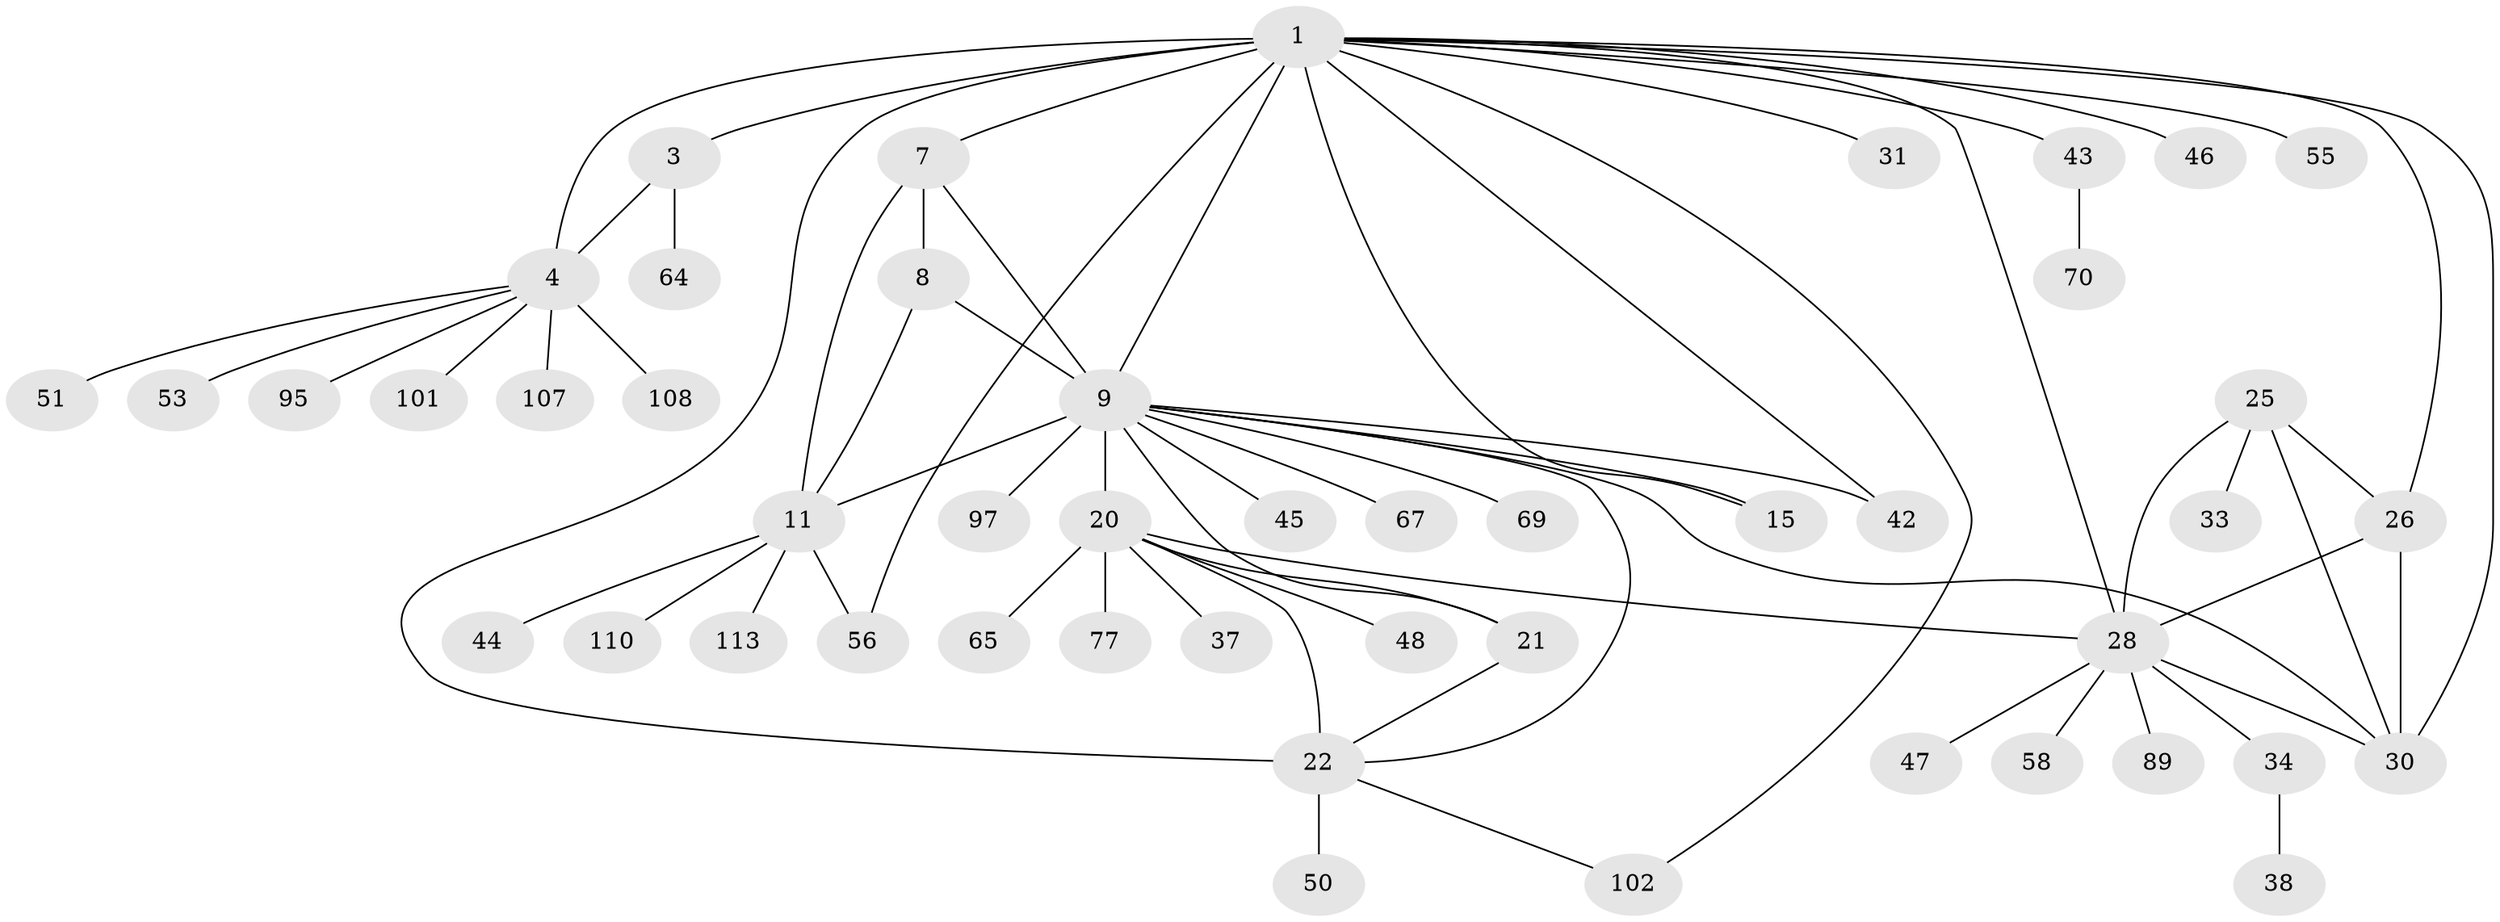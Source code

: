 // original degree distribution, {8: 0.08333333333333333, 7: 0.016666666666666666, 6: 0.05, 11: 0.025, 9: 0.058333333333333334, 12: 0.016666666666666666, 1: 0.5666666666666667, 2: 0.15, 4: 0.016666666666666666, 3: 0.016666666666666666}
// Generated by graph-tools (version 1.1) at 2025/19/03/04/25 18:19:53]
// undirected, 48 vertices, 67 edges
graph export_dot {
graph [start="1"]
  node [color=gray90,style=filled];
  1 [super="+32+2+96+5+13"];
  3 [super="+57"];
  4;
  7 [super="+63+99"];
  8 [super="+68+100+39"];
  9 [super="+19+10"];
  11 [super="+12"];
  15 [super="+82+111+105"];
  20 [super="+23"];
  21 [super="+91"];
  22;
  25;
  26 [super="+86+27"];
  28 [super="+29+120+90+59"];
  30 [super="+61+40"];
  31;
  33;
  34;
  37 [super="+52"];
  38;
  42;
  43 [super="+81+112"];
  44;
  45;
  46;
  47 [super="+79"];
  48;
  50 [super="+66+74"];
  51;
  53;
  55;
  56;
  58;
  64;
  65;
  67 [super="+93"];
  69;
  70;
  77;
  89;
  95;
  97;
  101;
  102 [super="+119"];
  107;
  108;
  110;
  113;
  1 -- 3 [weight=4];
  1 -- 4 [weight=4];
  1 -- 9 [weight=3];
  1 -- 26;
  1 -- 46;
  1 -- 102;
  1 -- 7;
  1 -- 42;
  1 -- 43;
  1 -- 15 [weight=5];
  1 -- 22 [weight=2];
  1 -- 55;
  1 -- 56;
  1 -- 28;
  1 -- 30 [weight=2];
  1 -- 31;
  3 -- 4;
  3 -- 64;
  4 -- 51;
  4 -- 53;
  4 -- 95;
  4 -- 101;
  4 -- 107;
  4 -- 108;
  7 -- 8;
  7 -- 9 [weight=2];
  7 -- 11 [weight=2];
  8 -- 9 [weight=2];
  8 -- 11 [weight=2];
  9 -- 11 [weight=4];
  9 -- 67;
  9 -- 42;
  9 -- 45;
  9 -- 15;
  9 -- 20 [weight=3];
  9 -- 21;
  9 -- 22;
  9 -- 97;
  9 -- 69;
  9 -- 30;
  11 -- 44;
  11 -- 56;
  11 -- 110;
  11 -- 113;
  20 -- 21 [weight=3];
  20 -- 22 [weight=3];
  20 -- 48;
  20 -- 65;
  20 -- 37;
  20 -- 77;
  20 -- 28;
  21 -- 22;
  22 -- 50;
  22 -- 102;
  25 -- 26 [weight=2];
  25 -- 28 [weight=2];
  25 -- 30;
  25 -- 33;
  26 -- 28 [weight=4];
  26 -- 30 [weight=2];
  28 -- 30 [weight=2];
  28 -- 47;
  28 -- 58;
  28 -- 89;
  28 -- 34;
  34 -- 38;
  43 -- 70;
}
